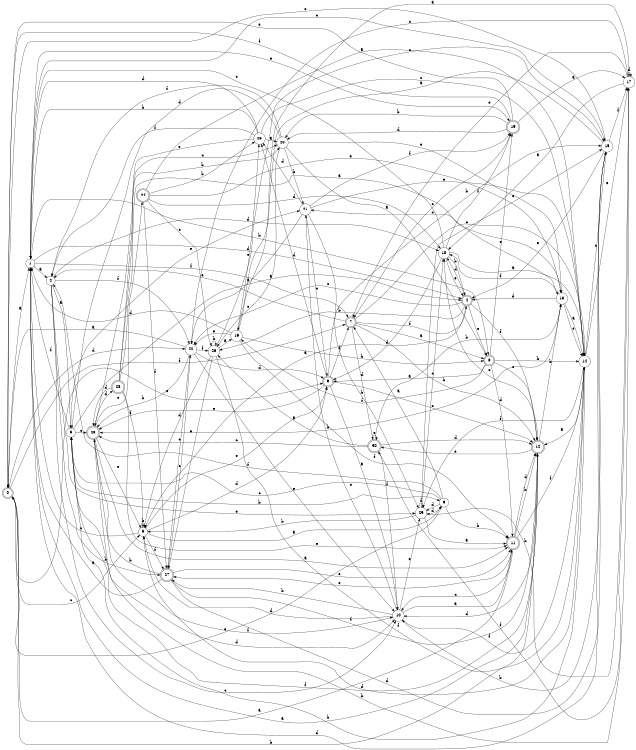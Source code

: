 digraph n25_3 {
__start0 [label="" shape="none"];

rankdir=LR;
size="8,5";

s0 [style="rounded,filled", color="black", fillcolor="white" shape="doublecircle", label="0"];
s1 [style="filled", color="black", fillcolor="white" shape="circle", label="1"];
s2 [style="filled", color="black", fillcolor="white" shape="circle", label="2"];
s3 [style="filled", color="black", fillcolor="white" shape="circle", label="3"];
s4 [style="rounded,filled", color="black", fillcolor="white" shape="doublecircle", label="4"];
s5 [style="filled", color="black", fillcolor="white" shape="circle", label="5"];
s6 [style="filled", color="black", fillcolor="white" shape="circle", label="6"];
s7 [style="rounded,filled", color="black", fillcolor="white" shape="doublecircle", label="7"];
s8 [style="rounded,filled", color="black", fillcolor="white" shape="doublecircle", label="8"];
s9 [style="rounded,filled", color="black", fillcolor="white" shape="doublecircle", label="9"];
s10 [style="filled", color="black", fillcolor="white" shape="circle", label="10"];
s11 [style="rounded,filled", color="black", fillcolor="white" shape="doublecircle", label="11"];
s12 [style="rounded,filled", color="black", fillcolor="white" shape="doublecircle", label="12"];
s13 [style="filled", color="black", fillcolor="white" shape="circle", label="13"];
s14 [style="filled", color="black", fillcolor="white" shape="circle", label="14"];
s15 [style="filled", color="black", fillcolor="white" shape="circle", label="15"];
s16 [style="filled", color="black", fillcolor="white" shape="circle", label="16"];
s17 [style="filled", color="black", fillcolor="white" shape="circle", label="17"];
s18 [style="filled", color="black", fillcolor="white" shape="circle", label="18"];
s19 [style="rounded,filled", color="black", fillcolor="white" shape="doublecircle", label="19"];
s20 [style="filled", color="black", fillcolor="white" shape="circle", label="20"];
s21 [style="filled", color="black", fillcolor="white" shape="circle", label="21"];
s22 [style="filled", color="black", fillcolor="white" shape="circle", label="22"];
s23 [style="rounded,filled", color="black", fillcolor="white" shape="doublecircle", label="23"];
s24 [style="rounded,filled", color="black", fillcolor="white" shape="doublecircle", label="24"];
s25 [style="filled", color="black", fillcolor="white" shape="circle", label="25"];
s26 [style="filled", color="black", fillcolor="white" shape="circle", label="26"];
s27 [style="rounded,filled", color="black", fillcolor="white" shape="doublecircle", label="27"];
s28 [style="rounded,filled", color="black", fillcolor="white" shape="doublecircle", label="28"];
s29 [style="filled", color="black", fillcolor="white" shape="circle", label="29"];
s30 [style="rounded,filled", color="black", fillcolor="white" shape="doublecircle", label="30"];
s0 -> s1 [label="a"];
s0 -> s12 [label="b"];
s0 -> s5 [label="c"];
s0 -> s22 [label="d"];
s0 -> s9 [label="e"];
s0 -> s7 [label="f"];
s1 -> s2 [label="a"];
s1 -> s8 [label="b"];
s1 -> s15 [label="c"];
s1 -> s4 [label="d"];
s1 -> s19 [label="e"];
s1 -> s7 [label="f"];
s2 -> s3 [label="a"];
s2 -> s27 [label="b"];
s2 -> s10 [label="c"];
s2 -> s18 [label="d"];
s2 -> s29 [label="e"];
s2 -> s22 [label="f"];
s3 -> s4 [label="a"];
s3 -> s6 [label="b"];
s3 -> s23 [label="c"];
s3 -> s10 [label="d"];
s3 -> s21 [label="e"];
s3 -> s1 [label="f"];
s4 -> s5 [label="a"];
s4 -> s26 [label="b"];
s4 -> s22 [label="c"];
s4 -> s18 [label="d"];
s4 -> s8 [label="e"];
s4 -> s12 [label="f"];
s5 -> s6 [label="a"];
s5 -> s5 [label="b"];
s5 -> s1 [label="c"];
s5 -> s9 [label="d"];
s5 -> s9 [label="e"];
s5 -> s27 [label="f"];
s6 -> s7 [label="a"];
s6 -> s11 [label="b"];
s6 -> s3 [label="c"];
s6 -> s29 [label="d"];
s6 -> s0 [label="e"];
s6 -> s2 [label="f"];
s7 -> s8 [label="a"];
s7 -> s12 [label="b"];
s7 -> s14 [label="c"];
s7 -> s30 [label="d"];
s7 -> s2 [label="e"];
s7 -> s4 [label="f"];
s8 -> s9 [label="a"];
s8 -> s14 [label="b"];
s8 -> s12 [label="c"];
s8 -> s11 [label="d"];
s8 -> s19 [label="e"];
s8 -> s16 [label="f"];
s9 -> s10 [label="a"];
s9 -> s15 [label="b"];
s9 -> s12 [label="c"];
s9 -> s25 [label="d"];
s9 -> s23 [label="e"];
s9 -> s7 [label="f"];
s10 -> s11 [label="a"];
s10 -> s27 [label="b"];
s10 -> s21 [label="c"];
s10 -> s5 [label="d"];
s10 -> s29 [label="e"];
s10 -> s14 [label="f"];
s11 -> s0 [label="a"];
s11 -> s12 [label="b"];
s11 -> s10 [label="c"];
s11 -> s12 [label="d"];
s11 -> s27 [label="e"];
s11 -> s14 [label="f"];
s12 -> s1 [label="a"];
s12 -> s13 [label="b"];
s12 -> s18 [label="c"];
s12 -> s10 [label="d"];
s12 -> s30 [label="e"];
s12 -> s3 [label="f"];
s13 -> s14 [label="a"];
s13 -> s23 [label="b"];
s13 -> s21 [label="c"];
s13 -> s4 [label="d"];
s13 -> s14 [label="e"];
s13 -> s18 [label="f"];
s14 -> s12 [label="a"];
s14 -> s3 [label="b"];
s14 -> s15 [label="c"];
s14 -> s5 [label="d"];
s14 -> s17 [label="e"];
s14 -> s29 [label="f"];
s15 -> s16 [label="a"];
s15 -> s10 [label="b"];
s15 -> s0 [label="c"];
s15 -> s1 [label="d"];
s15 -> s4 [label="e"];
s15 -> s17 [label="f"];
s16 -> s17 [label="a"];
s16 -> s8 [label="b"];
s16 -> s25 [label="c"];
s16 -> s1 [label="d"];
s16 -> s22 [label="e"];
s16 -> s11 [label="f"];
s17 -> s18 [label="a"];
s17 -> s29 [label="b"];
s17 -> s22 [label="c"];
s17 -> s17 [label="d"];
s17 -> s7 [label="e"];
s17 -> s30 [label="f"];
s18 -> s14 [label="a"];
s18 -> s4 [label="b"];
s18 -> s1 [label="c"];
s18 -> s9 [label="d"];
s18 -> s4 [label="e"];
s18 -> s19 [label="f"];
s19 -> s17 [label="a"];
s19 -> s20 [label="b"];
s19 -> s7 [label="c"];
s19 -> s20 [label="d"];
s19 -> s0 [label="e"];
s19 -> s0 [label="f"];
s20 -> s8 [label="a"];
s20 -> s21 [label="b"];
s20 -> s26 [label="c"];
s20 -> s3 [label="d"];
s20 -> s13 [label="e"];
s20 -> s2 [label="f"];
s21 -> s22 [label="a"];
s21 -> s29 [label="b"];
s21 -> s9 [label="c"];
s21 -> s25 [label="d"];
s21 -> s14 [label="e"];
s21 -> s19 [label="f"];
s22 -> s0 [label="a"];
s22 -> s23 [label="b"];
s22 -> s27 [label="c"];
s22 -> s9 [label="d"];
s22 -> s10 [label="e"];
s22 -> s26 [label="f"];
s23 -> s11 [label="a"];
s23 -> s17 [label="b"];
s23 -> s24 [label="c"];
s23 -> s28 [label="d"];
s23 -> s5 [label="e"];
s23 -> s10 [label="f"];
s24 -> s14 [label="a"];
s24 -> s25 [label="b"];
s24 -> s26 [label="c"];
s24 -> s18 [label="d"];
s24 -> s13 [label="e"];
s24 -> s27 [label="f"];
s25 -> s20 [label="a"];
s25 -> s1 [label="b"];
s25 -> s14 [label="c"];
s25 -> s1 [label="d"];
s25 -> s23 [label="e"];
s25 -> s2 [label="f"];
s26 -> s16 [label="a"];
s26 -> s26 [label="b"];
s26 -> s15 [label="c"];
s26 -> s5 [label="d"];
s26 -> s27 [label="e"];
s26 -> s14 [label="f"];
s27 -> s1 [label="a"];
s27 -> s23 [label="b"];
s27 -> s22 [label="c"];
s27 -> s15 [label="d"];
s27 -> s11 [label="e"];
s27 -> s12 [label="f"];
s28 -> s13 [label="a"];
s28 -> s20 [label="b"];
s28 -> s20 [label="c"];
s28 -> s23 [label="d"];
s28 -> s11 [label="e"];
s28 -> s5 [label="f"];
s29 -> s11 [label="a"];
s29 -> s5 [label="b"];
s29 -> s18 [label="c"];
s29 -> s6 [label="d"];
s29 -> s15 [label="e"];
s29 -> s29 [label="f"];
s30 -> s26 [label="a"];
s30 -> s13 [label="b"];
s30 -> s23 [label="c"];
s30 -> s12 [label="d"];
s30 -> s30 [label="e"];
s30 -> s10 [label="f"];

}